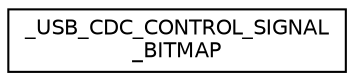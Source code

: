 digraph "Graphical Class Hierarchy"
{
  edge [fontname="Helvetica",fontsize="10",labelfontname="Helvetica",labelfontsize="10"];
  node [fontname="Helvetica",fontsize="10",shape=record];
  rankdir="LR";
  Node1 [label="_USB_CDC_CONTROL_SIGNAL\l_BITMAP",height=0.2,width=0.4,color="black", fillcolor="white", style="filled",URL="$union___u_s_b___c_d_c___c_o_n_t_r_o_l___s_i_g_n_a_l___b_i_t_m_a_p.html"];
}
